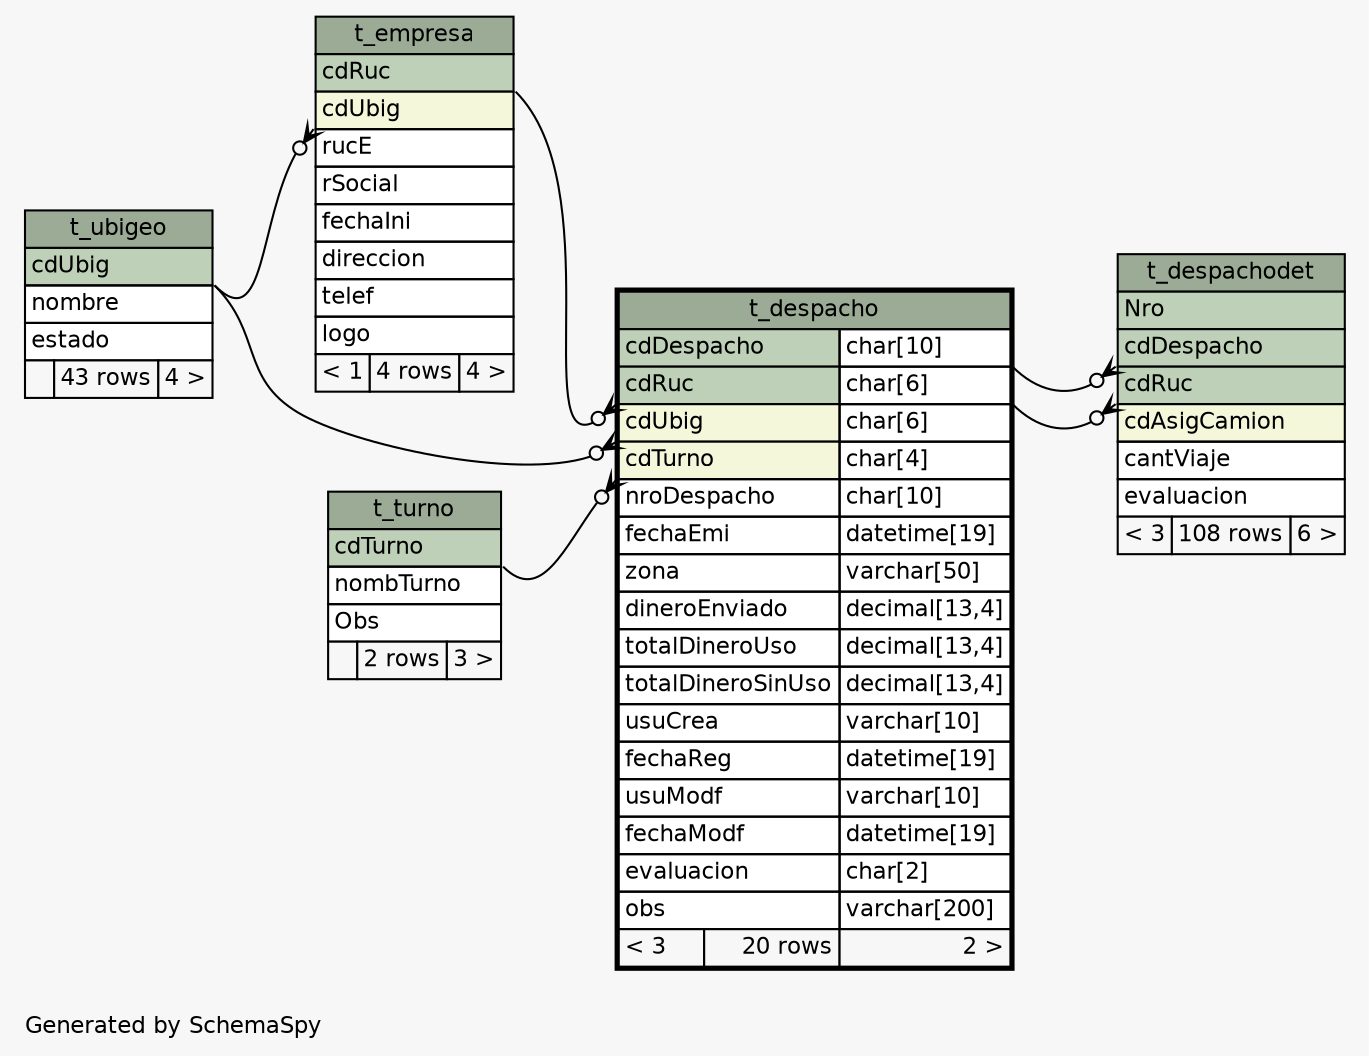 // dot null on Windows 7 6.1
// SchemaSpy rev 590
digraph "oneDegreeRelationshipsDiagram" {
  graph [
    rankdir="RL"
    bgcolor="#f7f7f7"
    label="\nGenerated by SchemaSpy"
    labeljust="l"
    nodesep="0.18"
    ranksep="0.46"
    fontname="Helvetica"
    fontsize="11"
  ];
  node [
    fontname="Helvetica"
    fontsize="11"
    shape="plaintext"
  ];
  edge [
    arrowsize="0.8"
  ];
  "t_despacho":"cdRuc":sw -> "t_empresa":"cdRuc":se [arrowhead=none dir=back arrowtail=crowodot];
  "t_despacho":"cdTurno":sw -> "t_turno":"cdTurno":se [arrowhead=none dir=back arrowtail=crowodot];
  "t_despacho":"cdUbig":sw -> "t_ubigeo":"cdUbig":se [arrowhead=none dir=back arrowtail=crowodot];
  "t_despachodet":"cdDespacho":sw -> "t_despacho":"cdDespacho.type":se [arrowhead=none dir=back arrowtail=crowodot];
  "t_despachodet":"cdRuc":sw -> "t_despacho":"cdRuc.type":se [arrowhead=none dir=back arrowtail=crowodot];
  "t_empresa":"cdUbig":sw -> "t_ubigeo":"cdUbig":se [arrowhead=none dir=back arrowtail=crowodot];
  "t_despacho" [
    label=<
    <TABLE BORDER="2" CELLBORDER="1" CELLSPACING="0" BGCOLOR="#ffffff">
      <TR><TD COLSPAN="3" BGCOLOR="#9bab96" ALIGN="CENTER">t_despacho</TD></TR>
      <TR><TD PORT="cdDespacho" COLSPAN="2" BGCOLOR="#bed1b8" ALIGN="LEFT">cdDespacho</TD><TD PORT="cdDespacho.type" ALIGN="LEFT">char[10]</TD></TR>
      <TR><TD PORT="cdRuc" COLSPAN="2" BGCOLOR="#bed1b8" ALIGN="LEFT">cdRuc</TD><TD PORT="cdRuc.type" ALIGN="LEFT">char[6]</TD></TR>
      <TR><TD PORT="cdUbig" COLSPAN="2" BGCOLOR="#f4f7da" ALIGN="LEFT">cdUbig</TD><TD PORT="cdUbig.type" ALIGN="LEFT">char[6]</TD></TR>
      <TR><TD PORT="cdTurno" COLSPAN="2" BGCOLOR="#f4f7da" ALIGN="LEFT">cdTurno</TD><TD PORT="cdTurno.type" ALIGN="LEFT">char[4]</TD></TR>
      <TR><TD PORT="nroDespacho" COLSPAN="2" ALIGN="LEFT">nroDespacho</TD><TD PORT="nroDespacho.type" ALIGN="LEFT">char[10]</TD></TR>
      <TR><TD PORT="fechaEmi" COLSPAN="2" ALIGN="LEFT">fechaEmi</TD><TD PORT="fechaEmi.type" ALIGN="LEFT">datetime[19]</TD></TR>
      <TR><TD PORT="zona" COLSPAN="2" ALIGN="LEFT">zona</TD><TD PORT="zona.type" ALIGN="LEFT">varchar[50]</TD></TR>
      <TR><TD PORT="dineroEnviado" COLSPAN="2" ALIGN="LEFT">dineroEnviado</TD><TD PORT="dineroEnviado.type" ALIGN="LEFT">decimal[13,4]</TD></TR>
      <TR><TD PORT="totalDineroUso" COLSPAN="2" ALIGN="LEFT">totalDineroUso</TD><TD PORT="totalDineroUso.type" ALIGN="LEFT">decimal[13,4]</TD></TR>
      <TR><TD PORT="totalDineroSinUso" COLSPAN="2" ALIGN="LEFT">totalDineroSinUso</TD><TD PORT="totalDineroSinUso.type" ALIGN="LEFT">decimal[13,4]</TD></TR>
      <TR><TD PORT="usuCrea" COLSPAN="2" ALIGN="LEFT">usuCrea</TD><TD PORT="usuCrea.type" ALIGN="LEFT">varchar[10]</TD></TR>
      <TR><TD PORT="fechaReg" COLSPAN="2" ALIGN="LEFT">fechaReg</TD><TD PORT="fechaReg.type" ALIGN="LEFT">datetime[19]</TD></TR>
      <TR><TD PORT="usuModf" COLSPAN="2" ALIGN="LEFT">usuModf</TD><TD PORT="usuModf.type" ALIGN="LEFT">varchar[10]</TD></TR>
      <TR><TD PORT="fechaModf" COLSPAN="2" ALIGN="LEFT">fechaModf</TD><TD PORT="fechaModf.type" ALIGN="LEFT">datetime[19]</TD></TR>
      <TR><TD PORT="evaluacion" COLSPAN="2" ALIGN="LEFT">evaluacion</TD><TD PORT="evaluacion.type" ALIGN="LEFT">char[2]</TD></TR>
      <TR><TD PORT="obs" COLSPAN="2" ALIGN="LEFT">obs</TD><TD PORT="obs.type" ALIGN="LEFT">varchar[200]</TD></TR>
      <TR><TD ALIGN="LEFT" BGCOLOR="#f7f7f7">&lt; 3</TD><TD ALIGN="RIGHT" BGCOLOR="#f7f7f7">20 rows</TD><TD ALIGN="RIGHT" BGCOLOR="#f7f7f7">2 &gt;</TD></TR>
    </TABLE>>
    URL="t_despacho.html"
    tooltip="t_despacho"
  ];
  "t_despachodet" [
    label=<
    <TABLE BORDER="0" CELLBORDER="1" CELLSPACING="0" BGCOLOR="#ffffff">
      <TR><TD COLSPAN="3" BGCOLOR="#9bab96" ALIGN="CENTER">t_despachodet</TD></TR>
      <TR><TD PORT="Nro" COLSPAN="3" BGCOLOR="#bed1b8" ALIGN="LEFT">Nro</TD></TR>
      <TR><TD PORT="cdDespacho" COLSPAN="3" BGCOLOR="#bed1b8" ALIGN="LEFT">cdDespacho</TD></TR>
      <TR><TD PORT="cdRuc" COLSPAN="3" BGCOLOR="#bed1b8" ALIGN="LEFT">cdRuc</TD></TR>
      <TR><TD PORT="cdAsigCamion" COLSPAN="3" BGCOLOR="#f4f7da" ALIGN="LEFT">cdAsigCamion</TD></TR>
      <TR><TD PORT="cantViaje" COLSPAN="3" ALIGN="LEFT">cantViaje</TD></TR>
      <TR><TD PORT="evaluacion" COLSPAN="3" ALIGN="LEFT">evaluacion</TD></TR>
      <TR><TD ALIGN="LEFT" BGCOLOR="#f7f7f7">&lt; 3</TD><TD ALIGN="RIGHT" BGCOLOR="#f7f7f7">108 rows</TD><TD ALIGN="RIGHT" BGCOLOR="#f7f7f7">6 &gt;</TD></TR>
    </TABLE>>
    URL="t_despachodet.html"
    tooltip="t_despachodet"
  ];
  "t_empresa" [
    label=<
    <TABLE BORDER="0" CELLBORDER="1" CELLSPACING="0" BGCOLOR="#ffffff">
      <TR><TD COLSPAN="3" BGCOLOR="#9bab96" ALIGN="CENTER">t_empresa</TD></TR>
      <TR><TD PORT="cdRuc" COLSPAN="3" BGCOLOR="#bed1b8" ALIGN="LEFT">cdRuc</TD></TR>
      <TR><TD PORT="cdUbig" COLSPAN="3" BGCOLOR="#f4f7da" ALIGN="LEFT">cdUbig</TD></TR>
      <TR><TD PORT="rucE" COLSPAN="3" ALIGN="LEFT">rucE</TD></TR>
      <TR><TD PORT="rSocial" COLSPAN="3" ALIGN="LEFT">rSocial</TD></TR>
      <TR><TD PORT="fechaIni" COLSPAN="3" ALIGN="LEFT">fechaIni</TD></TR>
      <TR><TD PORT="direccion" COLSPAN="3" ALIGN="LEFT">direccion</TD></TR>
      <TR><TD PORT="telef" COLSPAN="3" ALIGN="LEFT">telef</TD></TR>
      <TR><TD PORT="logo" COLSPAN="3" ALIGN="LEFT">logo</TD></TR>
      <TR><TD ALIGN="LEFT" BGCOLOR="#f7f7f7">&lt; 1</TD><TD ALIGN="RIGHT" BGCOLOR="#f7f7f7">4 rows</TD><TD ALIGN="RIGHT" BGCOLOR="#f7f7f7">4 &gt;</TD></TR>
    </TABLE>>
    URL="t_empresa.html"
    tooltip="t_empresa"
  ];
  "t_turno" [
    label=<
    <TABLE BORDER="0" CELLBORDER="1" CELLSPACING="0" BGCOLOR="#ffffff">
      <TR><TD COLSPAN="3" BGCOLOR="#9bab96" ALIGN="CENTER">t_turno</TD></TR>
      <TR><TD PORT="cdTurno" COLSPAN="3" BGCOLOR="#bed1b8" ALIGN="LEFT">cdTurno</TD></TR>
      <TR><TD PORT="nombTurno" COLSPAN="3" ALIGN="LEFT">nombTurno</TD></TR>
      <TR><TD PORT="Obs" COLSPAN="3" ALIGN="LEFT">Obs</TD></TR>
      <TR><TD ALIGN="LEFT" BGCOLOR="#f7f7f7">  </TD><TD ALIGN="RIGHT" BGCOLOR="#f7f7f7">2 rows</TD><TD ALIGN="RIGHT" BGCOLOR="#f7f7f7">3 &gt;</TD></TR>
    </TABLE>>
    URL="t_turno.html"
    tooltip="t_turno"
  ];
  "t_ubigeo" [
    label=<
    <TABLE BORDER="0" CELLBORDER="1" CELLSPACING="0" BGCOLOR="#ffffff">
      <TR><TD COLSPAN="3" BGCOLOR="#9bab96" ALIGN="CENTER">t_ubigeo</TD></TR>
      <TR><TD PORT="cdUbig" COLSPAN="3" BGCOLOR="#bed1b8" ALIGN="LEFT">cdUbig</TD></TR>
      <TR><TD PORT="nombre" COLSPAN="3" ALIGN="LEFT">nombre</TD></TR>
      <TR><TD PORT="estado" COLSPAN="3" ALIGN="LEFT">estado</TD></TR>
      <TR><TD ALIGN="LEFT" BGCOLOR="#f7f7f7">  </TD><TD ALIGN="RIGHT" BGCOLOR="#f7f7f7">43 rows</TD><TD ALIGN="RIGHT" BGCOLOR="#f7f7f7">4 &gt;</TD></TR>
    </TABLE>>
    URL="t_ubigeo.html"
    tooltip="t_ubigeo"
  ];
}
